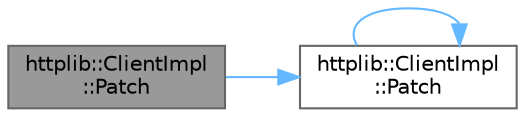 digraph "httplib::ClientImpl::Patch"
{
 // LATEX_PDF_SIZE
  bgcolor="transparent";
  edge [fontname=Helvetica,fontsize=10,labelfontname=Helvetica,labelfontsize=10];
  node [fontname=Helvetica,fontsize=10,shape=box,height=0.2,width=0.4];
  rankdir="LR";
  Node1 [id="Node000001",label="httplib::ClientImpl\l::Patch",height=0.2,width=0.4,color="gray40", fillcolor="grey60", style="filled", fontcolor="black",tooltip=" "];
  Node1 -> Node2 [id="edge1_Node000001_Node000002",color="steelblue1",style="solid",tooltip=" "];
  Node2 [id="Node000002",label="httplib::ClientImpl\l::Patch",height=0.2,width=0.4,color="grey40", fillcolor="white", style="filled",URL="$classhttplib_1_1_client_impl.html#a917d3ddf73cd2e392ba851b4aa880341",tooltip=" "];
  Node2 -> Node2 [id="edge2_Node000002_Node000002",color="steelblue1",style="solid",tooltip=" "];
}
